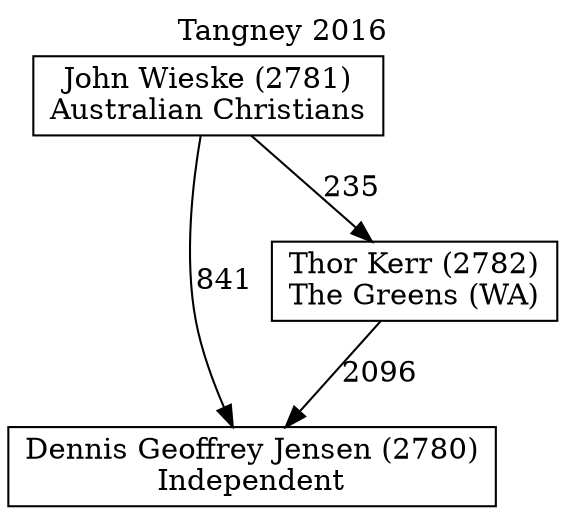 // House preference flow
digraph "Dennis Geoffrey Jensen (2780)_Tangney_2016" {
	graph [label="Tangney 2016" labelloc=t mclimit=10]
	node [shape=box]
	"Dennis Geoffrey Jensen (2780)" [label="Dennis Geoffrey Jensen (2780)
Independent"]
	"Thor Kerr (2782)" [label="Thor Kerr (2782)
The Greens (WA)"]
	"John Wieske (2781)" [label="John Wieske (2781)
Australian Christians"]
	"Thor Kerr (2782)" -> "Dennis Geoffrey Jensen (2780)" [label=2096]
	"John Wieske (2781)" -> "Thor Kerr (2782)" [label=235]
	"John Wieske (2781)" -> "Dennis Geoffrey Jensen (2780)" [label=841]
}
